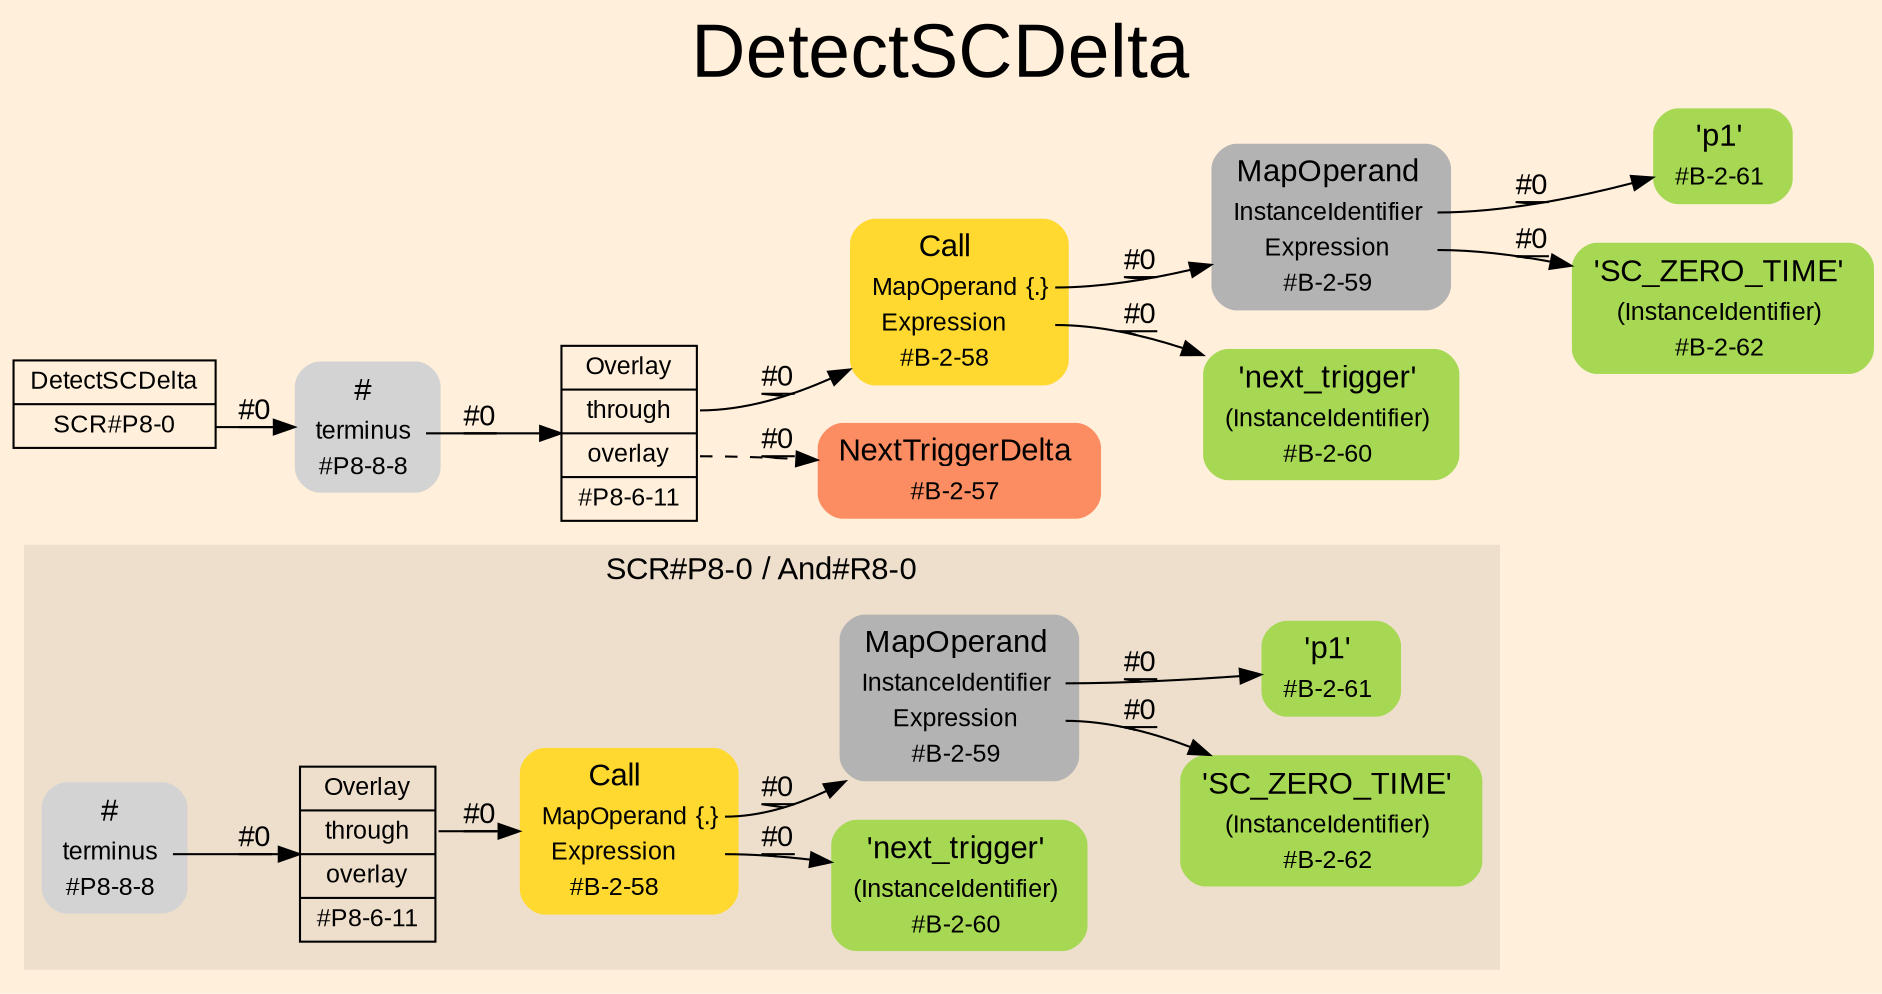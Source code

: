 digraph "DetectSCDelta" {
label = "DetectSCDelta"
labelloc = t
fontsize = "36"
graph [
    rankdir = "LR"
    ranksep = 0.3
    bgcolor = antiquewhite1
    color = black
    fontcolor = black
    fontname = "Arial"
];
node [
    fontname = "Arial"
];
edge [
    fontname = "Arial"
];

// -------------------- figure And#R8-0 --------------------
// -------- region And#R8-0 ----------
subgraph "clusterAnd#R8-0" {
    label = "SCR#P8-0 / And#R8-0"
    style = "filled"
    color = antiquewhite2
    fontsize = "15"
    "And#R8-0/#B-2-58" [
        // -------- block And#R8-0/#B-2-58 ----------
        shape = "plaintext"
        fillcolor = "/set28/6"
        label = <<TABLE BORDER="0" CELLBORDER="0" CELLSPACING="0">
         <TR><TD><FONT POINT-SIZE="15.0">Call</FONT></TD><TD></TD></TR>
         <TR><TD>MapOperand</TD><TD PORT="port0">{.}</TD></TR>
         <TR><TD>Expression</TD><TD PORT="port1"></TD></TR>
         <TR><TD>#B-2-58</TD><TD PORT="port2"></TD></TR>
        </TABLE>>
        style = "rounded,filled"
        fontsize = "12"
    ];
    
    "And#R8-0/#B-2-59" [
        // -------- block And#R8-0/#B-2-59 ----------
        shape = "plaintext"
        fillcolor = "/set28/8"
        label = <<TABLE BORDER="0" CELLBORDER="0" CELLSPACING="0">
         <TR><TD><FONT POINT-SIZE="15.0">MapOperand</FONT></TD><TD></TD></TR>
         <TR><TD>InstanceIdentifier</TD><TD PORT="port0"></TD></TR>
         <TR><TD>Expression</TD><TD PORT="port1"></TD></TR>
         <TR><TD>#B-2-59</TD><TD PORT="port2"></TD></TR>
        </TABLE>>
        style = "rounded,filled"
        fontsize = "12"
    ];
    
    "And#R8-0/#P8-8-8" [
        // -------- block And#R8-0/#P8-8-8 ----------
        shape = "plaintext"
        label = <<TABLE BORDER="0" CELLBORDER="0" CELLSPACING="0">
         <TR><TD><FONT POINT-SIZE="15.0">#</FONT></TD><TD></TD></TR>
         <TR><TD>terminus</TD><TD PORT="port0"></TD></TR>
         <TR><TD>#P8-8-8</TD><TD PORT="port1"></TD></TR>
        </TABLE>>
        style = "rounded,filled"
        fontsize = "12"
    ];
    
    "And#R8-0/#B-2-60" [
        // -------- block And#R8-0/#B-2-60 ----------
        shape = "plaintext"
        fillcolor = "/set28/5"
        label = <<TABLE BORDER="0" CELLBORDER="0" CELLSPACING="0">
         <TR><TD><FONT POINT-SIZE="15.0">'next_trigger'</FONT></TD><TD></TD></TR>
         <TR><TD>(InstanceIdentifier)</TD><TD PORT="port0"></TD></TR>
         <TR><TD>#B-2-60</TD><TD PORT="port1"></TD></TR>
        </TABLE>>
        style = "rounded,filled"
        fontsize = "12"
    ];
    
    "And#R8-0/#P8-6-11" [
        // -------- block And#R8-0/#P8-6-11 ----------
        shape = "record"
        fillcolor = antiquewhite2
        label = "<fixed> Overlay | <port0> through | <port1> overlay | <port2> #P8-6-11"
        style = "filled"
        fontsize = "12"
        color = black
        fontcolor = black
    ];
    
    "And#R8-0/#B-2-61" [
        // -------- block And#R8-0/#B-2-61 ----------
        shape = "plaintext"
        fillcolor = "/set28/5"
        label = <<TABLE BORDER="0" CELLBORDER="0" CELLSPACING="0">
         <TR><TD><FONT POINT-SIZE="15.0">'p1'</FONT></TD><TD></TD></TR>
         <TR><TD>#B-2-61</TD><TD PORT="port0"></TD></TR>
        </TABLE>>
        style = "rounded,filled"
        fontsize = "12"
    ];
    
    "And#R8-0/#B-2-62" [
        // -------- block And#R8-0/#B-2-62 ----------
        shape = "plaintext"
        fillcolor = "/set28/5"
        label = <<TABLE BORDER="0" CELLBORDER="0" CELLSPACING="0">
         <TR><TD><FONT POINT-SIZE="15.0">'SC_ZERO_TIME'</FONT></TD><TD></TD></TR>
         <TR><TD>(InstanceIdentifier)</TD><TD PORT="port0"></TD></TR>
         <TR><TD>#B-2-62</TD><TD PORT="port1"></TD></TR>
        </TABLE>>
        style = "rounded,filled"
        fontsize = "12"
    ];
    
}

"And#R8-0/#B-2-58":port0 -> "And#R8-0/#B-2-59" [
    label = "#0"
    decorate = true
    color = black
    fontcolor = black
];

"And#R8-0/#B-2-58":port1 -> "And#R8-0/#B-2-60" [
    label = "#0"
    decorate = true
    color = black
    fontcolor = black
];

"And#R8-0/#B-2-59":port0 -> "And#R8-0/#B-2-61" [
    label = "#0"
    decorate = true
    color = black
    fontcolor = black
];

"And#R8-0/#B-2-59":port1 -> "And#R8-0/#B-2-62" [
    label = "#0"
    decorate = true
    color = black
    fontcolor = black
];

"And#R8-0/#P8-8-8":port0 -> "And#R8-0/#P8-6-11" [
    label = "#0"
    decorate = true
    color = black
    fontcolor = black
];

"And#R8-0/#P8-6-11":port0 -> "And#R8-0/#B-2-58" [
    label = "#0"
    decorate = true
    color = black
    fontcolor = black
];


// -------------------- transformation figure --------------------
"CR#P8-0" [
    // -------- block CR#P8-0 ----------
    shape = "record"
    fillcolor = antiquewhite1
    label = "<fixed> DetectSCDelta | <port0> SCR#P8-0"
    style = "filled"
    fontsize = "12"
    color = black
    fontcolor = black
];

"#P8-8-8" [
    // -------- block #P8-8-8 ----------
    shape = "plaintext"
    label = <<TABLE BORDER="0" CELLBORDER="0" CELLSPACING="0">
     <TR><TD><FONT POINT-SIZE="15.0">#</FONT></TD><TD></TD></TR>
     <TR><TD>terminus</TD><TD PORT="port0"></TD></TR>
     <TR><TD>#P8-8-8</TD><TD PORT="port1"></TD></TR>
    </TABLE>>
    style = "rounded,filled"
    fontsize = "12"
];

"#P8-6-11" [
    // -------- block #P8-6-11 ----------
    shape = "record"
    fillcolor = antiquewhite1
    label = "<fixed> Overlay | <port0> through | <port1> overlay | <port2> #P8-6-11"
    style = "filled"
    fontsize = "12"
    color = black
    fontcolor = black
];

"#B-2-58" [
    // -------- block #B-2-58 ----------
    shape = "plaintext"
    fillcolor = "/set28/6"
    label = <<TABLE BORDER="0" CELLBORDER="0" CELLSPACING="0">
     <TR><TD><FONT POINT-SIZE="15.0">Call</FONT></TD><TD></TD></TR>
     <TR><TD>MapOperand</TD><TD PORT="port0">{.}</TD></TR>
     <TR><TD>Expression</TD><TD PORT="port1"></TD></TR>
     <TR><TD>#B-2-58</TD><TD PORT="port2"></TD></TR>
    </TABLE>>
    style = "rounded,filled"
    fontsize = "12"
];

"#B-2-59" [
    // -------- block #B-2-59 ----------
    shape = "plaintext"
    fillcolor = "/set28/8"
    label = <<TABLE BORDER="0" CELLBORDER="0" CELLSPACING="0">
     <TR><TD><FONT POINT-SIZE="15.0">MapOperand</FONT></TD><TD></TD></TR>
     <TR><TD>InstanceIdentifier</TD><TD PORT="port0"></TD></TR>
     <TR><TD>Expression</TD><TD PORT="port1"></TD></TR>
     <TR><TD>#B-2-59</TD><TD PORT="port2"></TD></TR>
    </TABLE>>
    style = "rounded,filled"
    fontsize = "12"
];

"#B-2-61" [
    // -------- block #B-2-61 ----------
    shape = "plaintext"
    fillcolor = "/set28/5"
    label = <<TABLE BORDER="0" CELLBORDER="0" CELLSPACING="0">
     <TR><TD><FONT POINT-SIZE="15.0">'p1'</FONT></TD><TD></TD></TR>
     <TR><TD>#B-2-61</TD><TD PORT="port0"></TD></TR>
    </TABLE>>
    style = "rounded,filled"
    fontsize = "12"
];

"#B-2-62" [
    // -------- block #B-2-62 ----------
    shape = "plaintext"
    fillcolor = "/set28/5"
    label = <<TABLE BORDER="0" CELLBORDER="0" CELLSPACING="0">
     <TR><TD><FONT POINT-SIZE="15.0">'SC_ZERO_TIME'</FONT></TD><TD></TD></TR>
     <TR><TD>(InstanceIdentifier)</TD><TD PORT="port0"></TD></TR>
     <TR><TD>#B-2-62</TD><TD PORT="port1"></TD></TR>
    </TABLE>>
    style = "rounded,filled"
    fontsize = "12"
];

"#B-2-60" [
    // -------- block #B-2-60 ----------
    shape = "plaintext"
    fillcolor = "/set28/5"
    label = <<TABLE BORDER="0" CELLBORDER="0" CELLSPACING="0">
     <TR><TD><FONT POINT-SIZE="15.0">'next_trigger'</FONT></TD><TD></TD></TR>
     <TR><TD>(InstanceIdentifier)</TD><TD PORT="port0"></TD></TR>
     <TR><TD>#B-2-60</TD><TD PORT="port1"></TD></TR>
    </TABLE>>
    style = "rounded,filled"
    fontsize = "12"
];

"#B-2-57" [
    // -------- block #B-2-57 ----------
    shape = "plaintext"
    fillcolor = "/set28/2"
    label = <<TABLE BORDER="0" CELLBORDER="0" CELLSPACING="0">
     <TR><TD><FONT POINT-SIZE="15.0">NextTriggerDelta</FONT></TD><TD></TD></TR>
     <TR><TD>#B-2-57</TD><TD PORT="port0"></TD></TR>
    </TABLE>>
    style = "rounded,filled"
    fontsize = "12"
];

"CR#P8-0":port0 -> "#P8-8-8" [
    label = "#0"
    decorate = true
    color = black
    fontcolor = black
];

"#P8-8-8":port0 -> "#P8-6-11" [
    label = "#0"
    decorate = true
    color = black
    fontcolor = black
];

"#P8-6-11":port0 -> "#B-2-58" [
    label = "#0"
    decorate = true
    color = black
    fontcolor = black
];

"#P8-6-11":port1 -> "#B-2-57" [
    style="dashed"
    label = "#0"
    decorate = true
    color = black
    fontcolor = black
];

"#B-2-58":port0 -> "#B-2-59" [
    label = "#0"
    decorate = true
    color = black
    fontcolor = black
];

"#B-2-58":port1 -> "#B-2-60" [
    label = "#0"
    decorate = true
    color = black
    fontcolor = black
];

"#B-2-59":port0 -> "#B-2-61" [
    label = "#0"
    decorate = true
    color = black
    fontcolor = black
];

"#B-2-59":port1 -> "#B-2-62" [
    label = "#0"
    decorate = true
    color = black
    fontcolor = black
];


}
